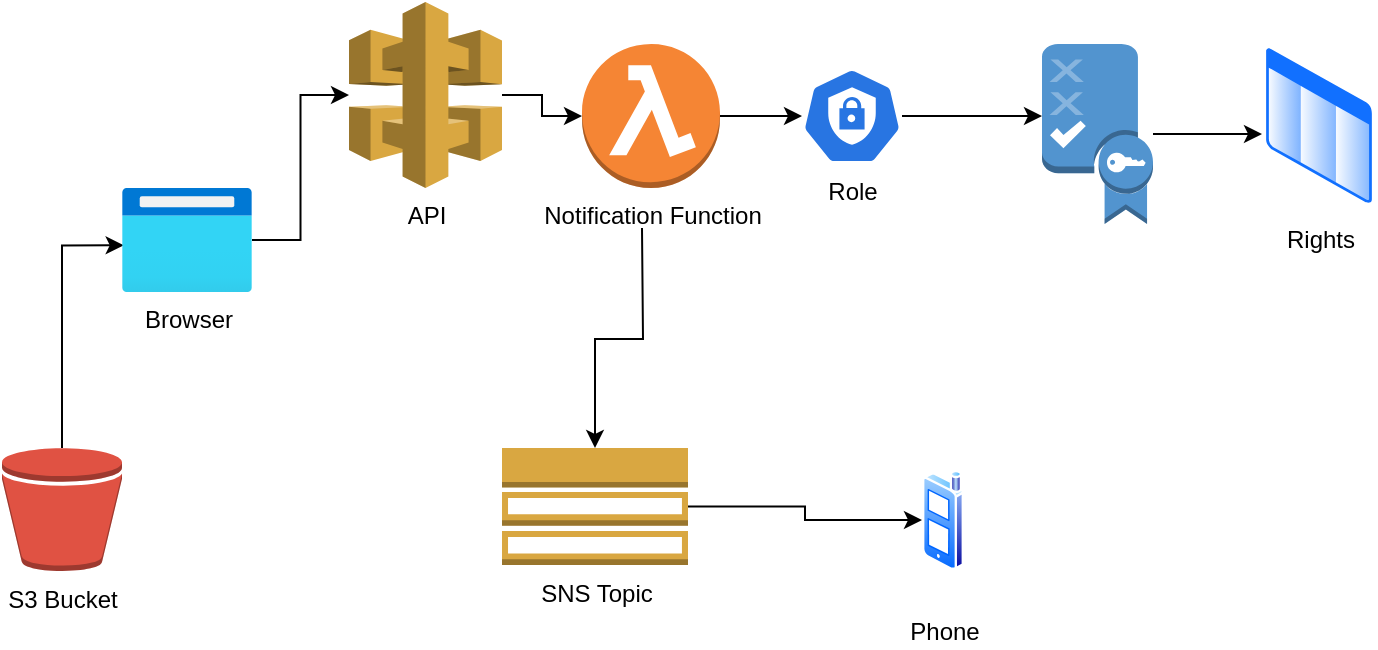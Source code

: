 <mxfile version="21.6.5" type="device">
  <diagram name="Strona-1" id="n2BHX8iZynIyHbl8UXVS">
    <mxGraphModel dx="1418" dy="828" grid="1" gridSize="10" guides="1" tooltips="1" connect="1" arrows="1" fold="1" page="1" pageScale="1" pageWidth="827" pageHeight="1169" math="0" shadow="0">
      <root>
        <mxCell id="0" />
        <mxCell id="1" parent="0" />
        <mxCell id="T8YdzM2pt1Ux8DfSR1a8-5" style="edgeStyle=orthogonalEdgeStyle;rounded=0;orthogonalLoop=1;jettySize=auto;html=1;entryX=0.013;entryY=0.551;entryDx=0;entryDy=0;entryPerimeter=0;" parent="1" source="T8YdzM2pt1Ux8DfSR1a8-1" target="T8YdzM2pt1Ux8DfSR1a8-4" edge="1">
          <mxGeometry relative="1" as="geometry" />
        </mxCell>
        <mxCell id="T8YdzM2pt1Ux8DfSR1a8-1" value="S3 Bucket" style="outlineConnect=0;dashed=0;verticalLabelPosition=bottom;verticalAlign=top;align=center;html=1;shape=mxgraph.aws3.bucket;fillColor=#E05243;gradientColor=none;" parent="1" vertex="1">
          <mxGeometry x="160" y="260" width="60" height="61.5" as="geometry" />
        </mxCell>
        <mxCell id="T8YdzM2pt1Ux8DfSR1a8-10" style="edgeStyle=orthogonalEdgeStyle;rounded=0;orthogonalLoop=1;jettySize=auto;html=1;entryX=0;entryY=0.5;entryDx=0;entryDy=0;" parent="1" source="T8YdzM2pt1Ux8DfSR1a8-2" target="T8YdzM2pt1Ux8DfSR1a8-9" edge="1">
          <mxGeometry relative="1" as="geometry" />
        </mxCell>
        <mxCell id="T8YdzM2pt1Ux8DfSR1a8-2" value="SNS Topic" style="outlineConnect=0;dashed=0;verticalLabelPosition=bottom;verticalAlign=top;align=center;html=1;shape=mxgraph.aws3.topic_2;fillColor=#D9A741;gradientColor=none;" parent="1" vertex="1">
          <mxGeometry x="410" y="260" width="93" height="58.5" as="geometry" />
        </mxCell>
        <mxCell id="T8YdzM2pt1Ux8DfSR1a8-16" style="edgeStyle=orthogonalEdgeStyle;rounded=0;orthogonalLoop=1;jettySize=auto;html=1;" parent="1" source="T8YdzM2pt1Ux8DfSR1a8-4" target="T8YdzM2pt1Ux8DfSR1a8-14" edge="1">
          <mxGeometry relative="1" as="geometry" />
        </mxCell>
        <mxCell id="T8YdzM2pt1Ux8DfSR1a8-4" value="Browser" style="image;aspect=fixed;html=1;points=[];align=center;fontSize=12;image=img/lib/azure2/general/Browser.svg;" parent="1" vertex="1">
          <mxGeometry x="220" y="130" width="65" height="52" as="geometry" />
        </mxCell>
        <mxCell id="T8YdzM2pt1Ux8DfSR1a8-9" value="&lt;br&gt;Phone" style="image;aspect=fixed;perimeter=ellipsePerimeter;html=1;align=center;shadow=0;dashed=0;spacingTop=3;image=img/lib/active_directory/cell_phone.svg;" parent="1" vertex="1">
          <mxGeometry x="620" y="271" width="21" height="50" as="geometry" />
        </mxCell>
        <mxCell id="T8YdzM2pt1Ux8DfSR1a8-13" style="edgeStyle=orthogonalEdgeStyle;rounded=0;orthogonalLoop=1;jettySize=auto;html=1;" parent="1" target="T8YdzM2pt1Ux8DfSR1a8-2" edge="1">
          <mxGeometry relative="1" as="geometry">
            <mxPoint x="480" y="150" as="sourcePoint" />
          </mxGeometry>
        </mxCell>
        <mxCell id="T8YdzM2pt1Ux8DfSR1a8-18" style="edgeStyle=orthogonalEdgeStyle;rounded=0;orthogonalLoop=1;jettySize=auto;html=1;" parent="1" source="T8YdzM2pt1Ux8DfSR1a8-11" edge="1">
          <mxGeometry relative="1" as="geometry">
            <mxPoint x="560" y="94" as="targetPoint" />
          </mxGeometry>
        </mxCell>
        <mxCell id="T8YdzM2pt1Ux8DfSR1a8-11" value="Notification Function" style="outlineConnect=0;dashed=0;verticalLabelPosition=bottom;verticalAlign=top;align=center;html=1;shape=mxgraph.aws3.lambda_function;fillColor=#F58534;gradientColor=none;" parent="1" vertex="1">
          <mxGeometry x="450" y="58" width="69" height="72" as="geometry" />
        </mxCell>
        <mxCell id="T8YdzM2pt1Ux8DfSR1a8-17" style="edgeStyle=orthogonalEdgeStyle;rounded=0;orthogonalLoop=1;jettySize=auto;html=1;" parent="1" source="T8YdzM2pt1Ux8DfSR1a8-14" target="T8YdzM2pt1Ux8DfSR1a8-11" edge="1">
          <mxGeometry relative="1" as="geometry" />
        </mxCell>
        <mxCell id="T8YdzM2pt1Ux8DfSR1a8-14" value="API" style="outlineConnect=0;dashed=0;verticalLabelPosition=bottom;verticalAlign=top;align=center;html=1;shape=mxgraph.aws3.api_gateway;fillColor=#D9A741;gradientColor=none;" parent="1" vertex="1">
          <mxGeometry x="333.5" y="37" width="76.5" height="93" as="geometry" />
        </mxCell>
        <mxCell id="T8YdzM2pt1Ux8DfSR1a8-20" style="edgeStyle=orthogonalEdgeStyle;rounded=0;orthogonalLoop=1;jettySize=auto;html=1;" parent="1" source="T8YdzM2pt1Ux8DfSR1a8-19" edge="1">
          <mxGeometry relative="1" as="geometry">
            <mxPoint x="680" y="94" as="targetPoint" />
          </mxGeometry>
        </mxCell>
        <mxCell id="T8YdzM2pt1Ux8DfSR1a8-19" value="Role&lt;br&gt;" style="sketch=0;html=1;dashed=0;whitespace=wrap;fillColor=#2875E2;strokeColor=#ffffff;points=[[0.005,0.63,0],[0.1,0.2,0],[0.9,0.2,0],[0.5,0,0],[0.995,0.63,0],[0.72,0.99,0],[0.5,1,0],[0.28,0.99,0]];verticalLabelPosition=bottom;align=center;verticalAlign=top;shape=mxgraph.kubernetes.icon;prIcon=c_role" parent="1" vertex="1">
          <mxGeometry x="560" y="70" width="50" height="48" as="geometry" />
        </mxCell>
        <mxCell id="T8YdzM2pt1Ux8DfSR1a8-22" style="edgeStyle=orthogonalEdgeStyle;rounded=0;orthogonalLoop=1;jettySize=auto;html=1;" parent="1" source="T8YdzM2pt1Ux8DfSR1a8-21" edge="1">
          <mxGeometry relative="1" as="geometry">
            <mxPoint x="790" y="103" as="targetPoint" />
          </mxGeometry>
        </mxCell>
        <mxCell id="T8YdzM2pt1Ux8DfSR1a8-21" value="" style="outlineConnect=0;dashed=0;verticalLabelPosition=bottom;verticalAlign=top;align=center;html=1;shape=mxgraph.aws3.policy;fillColor=#5294CF;gradientColor=none;" parent="1" vertex="1">
          <mxGeometry x="680" y="58" width="55.5" height="90" as="geometry" />
        </mxCell>
        <mxCell id="T8YdzM2pt1Ux8DfSR1a8-24" value="Rights" style="image;aspect=fixed;perimeter=ellipsePerimeter;html=1;align=center;shadow=0;dashed=0;spacingTop=3;image=img/lib/active_directory/list.svg;" parent="1" vertex="1">
          <mxGeometry x="790" y="58" width="57" height="81.43" as="geometry" />
        </mxCell>
      </root>
    </mxGraphModel>
  </diagram>
</mxfile>
